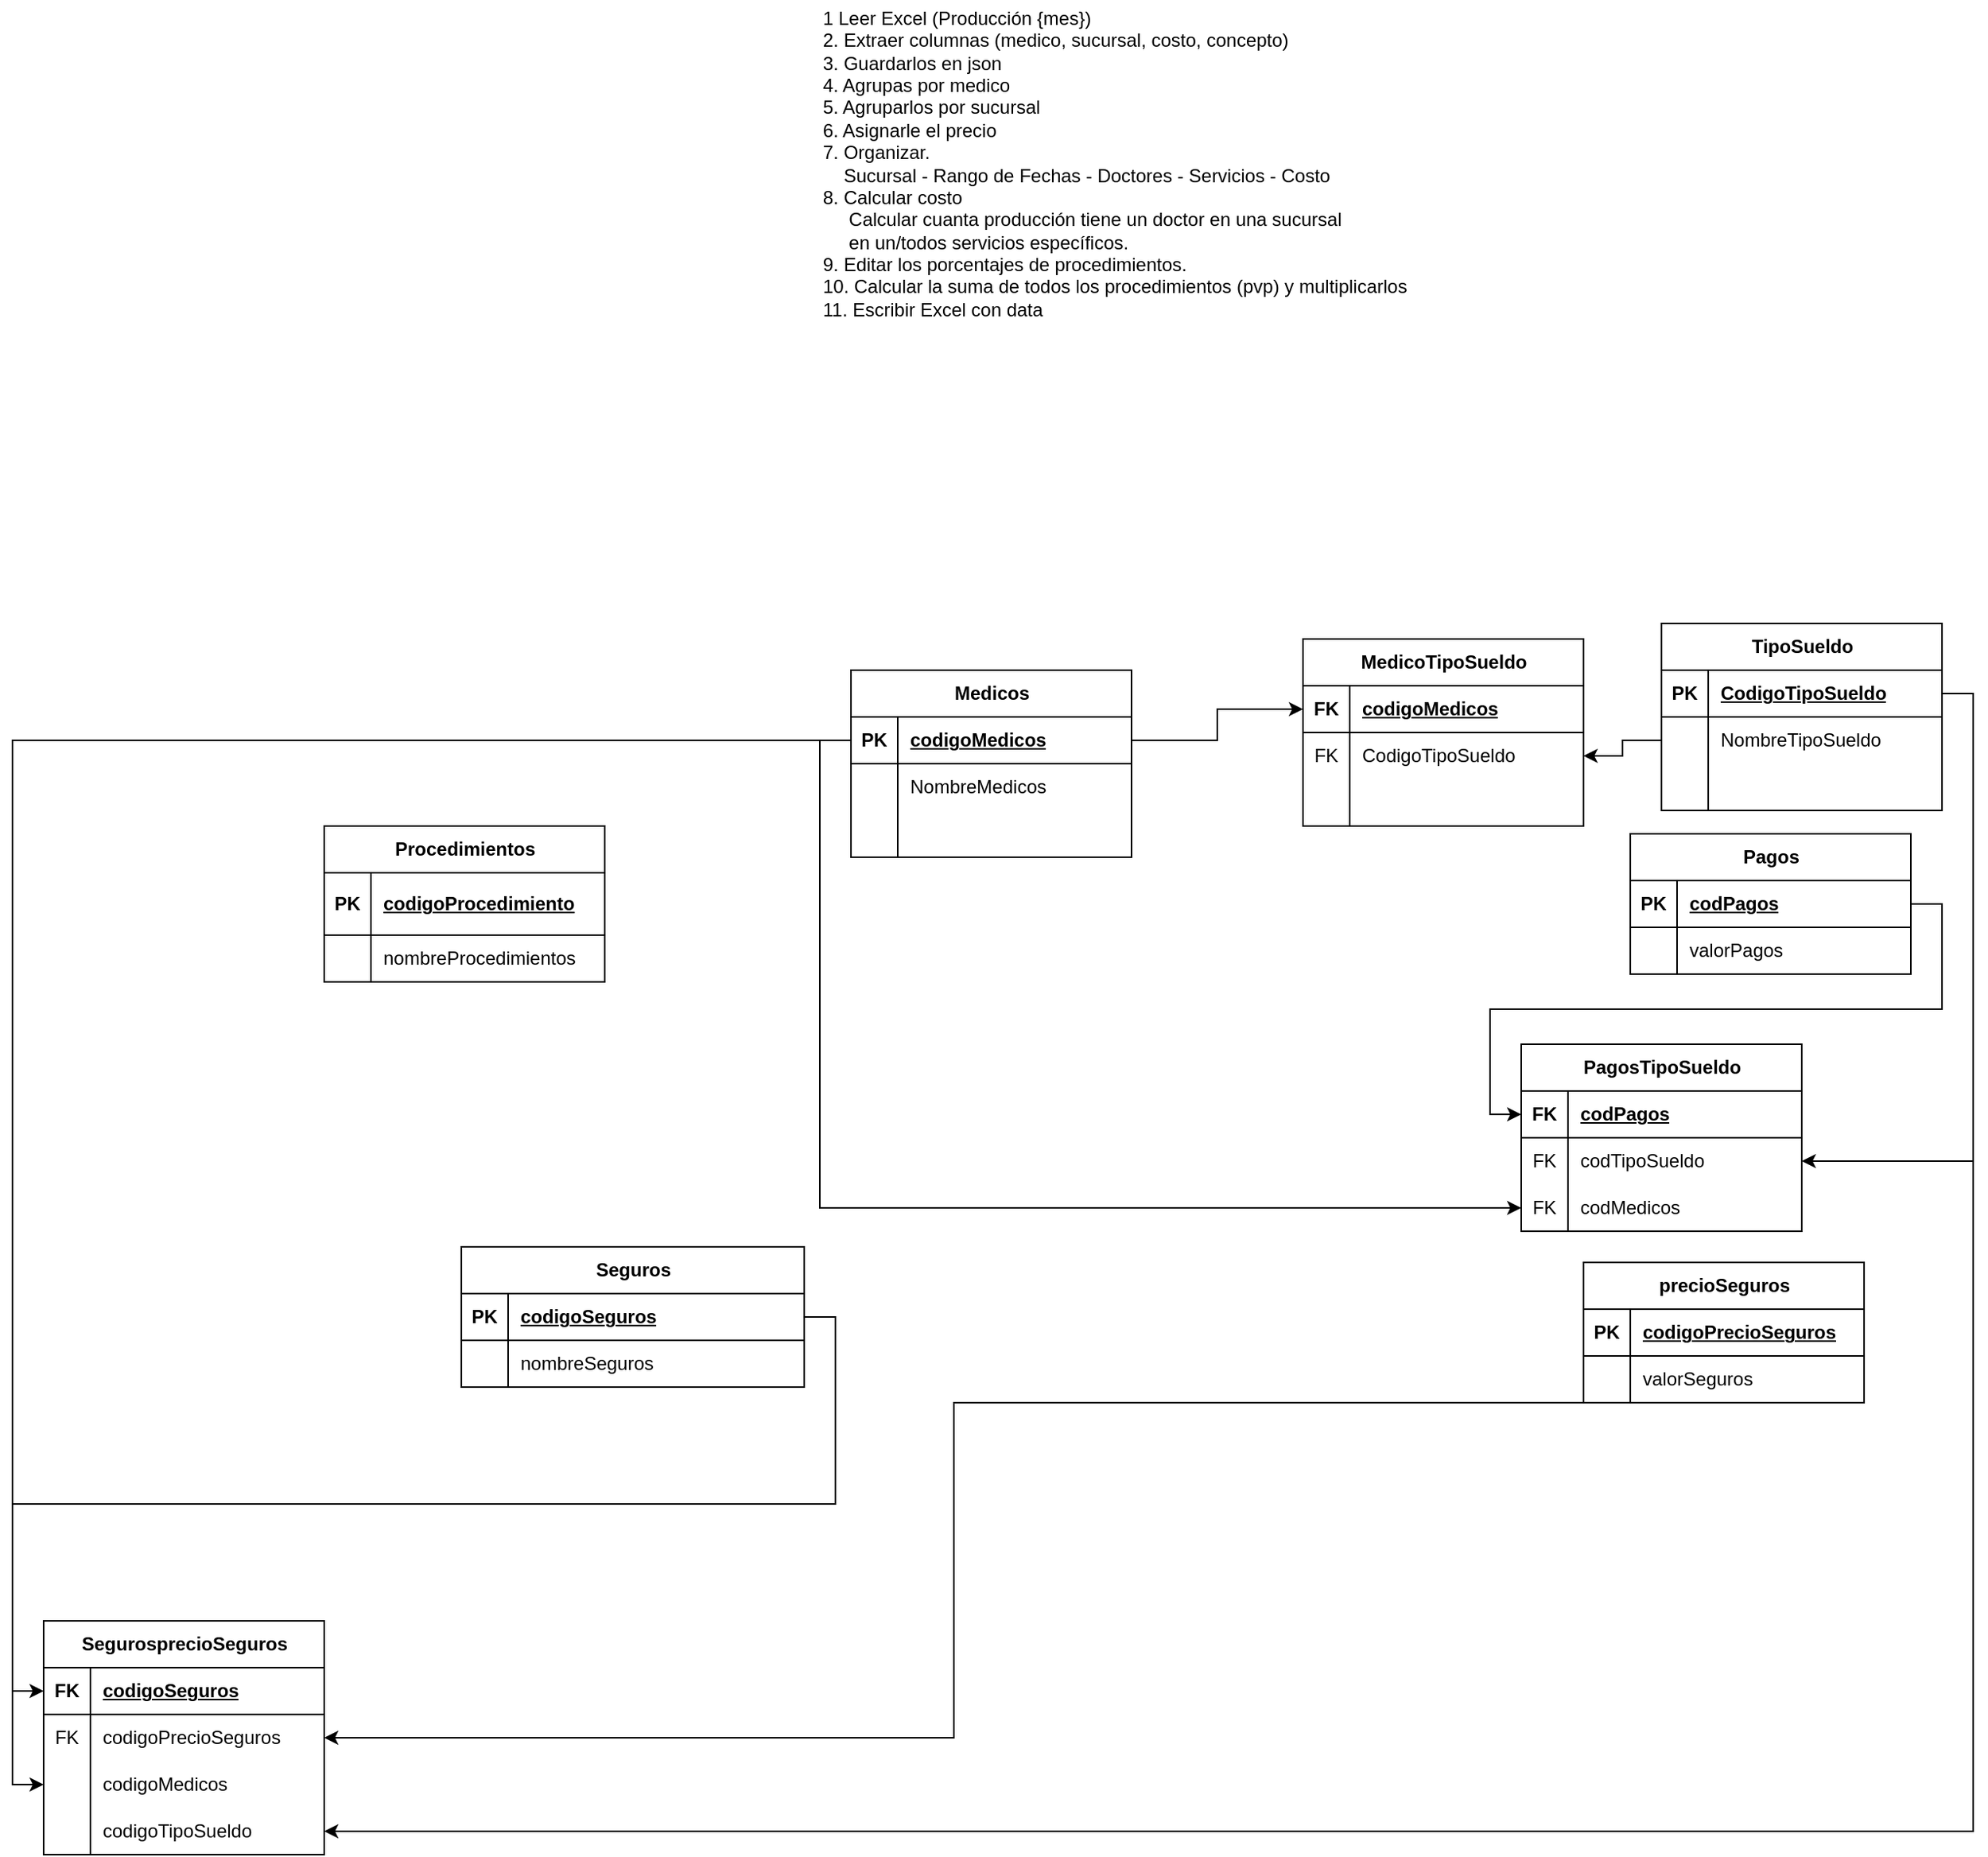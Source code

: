 <mxfile version="24.5.5" type="github">
  <diagram name="Página-1" id="_WE28FnadgoybFpJPaSw">
    <mxGraphModel dx="1909" dy="641" grid="1" gridSize="10" guides="1" tooltips="1" connect="1" arrows="1" fold="1" page="0" pageScale="1" pageWidth="827" pageHeight="1169" math="0" shadow="0">
      <root>
        <mxCell id="0" />
        <mxCell id="1" parent="0" />
        <mxCell id="upnxExd1PIan7JR3uo-e-1" value="&lt;div&gt;1 Leer Excel (Producción {mes})&lt;/div&gt;&lt;div&gt;2. Extraer columnas (medico, sucursal, costo, concepto)&lt;/div&gt;&lt;div&gt;3. Guardarlos en json&lt;/div&gt;&lt;div&gt;4. Agrupas por medico&lt;/div&gt;&lt;div&gt;5. Agruparlos por sucursal&lt;/div&gt;&lt;div&gt;6. Asignarle el precio&lt;/div&gt;&lt;div&gt;7. Organizar.&lt;/div&gt;&lt;div&gt;&amp;nbsp; &amp;nbsp; Sucursal - Rango de Fechas - Doctores - Servicios - Costo&lt;/div&gt;&lt;div&gt;8. Calcular costo&lt;/div&gt;&lt;div&gt;&amp;nbsp; &amp;nbsp; &amp;nbsp;Calcular cuanta producción tiene un doctor en una sucursal&lt;/div&gt;&lt;div&gt;&amp;nbsp; &amp;nbsp; &amp;nbsp;en un/todos servicios específicos.&lt;/div&gt;&lt;div&gt;9. Editar los porcentajes de procedimientos.&lt;/div&gt;&lt;div&gt;10. Calcular la suma de todos los procedimientos (pvp) y multiplicarlos&lt;/div&gt;&lt;div&gt;11. Escribir Excel con data&lt;/div&gt;" style="text;html=1;align=left;verticalAlign=middle;resizable=0;points=[];autosize=1;strokeColor=none;fillColor=none;" parent="1" vertex="1">
          <mxGeometry x="30" y="50" width="400" height="210" as="geometry" />
        </mxCell>
        <mxCell id="yir6PEftknVZN6NvrMHC-11" value="Medicos" style="shape=table;startSize=30;container=1;collapsible=1;childLayout=tableLayout;fixedRows=1;rowLines=0;fontStyle=1;align=center;resizeLast=1;html=1;" vertex="1" parent="1">
          <mxGeometry x="50" y="480" width="180" height="120" as="geometry" />
        </mxCell>
        <mxCell id="yir6PEftknVZN6NvrMHC-12" value="" style="shape=tableRow;horizontal=0;startSize=0;swimlaneHead=0;swimlaneBody=0;fillColor=none;collapsible=0;dropTarget=0;points=[[0,0.5],[1,0.5]];portConstraint=eastwest;top=0;left=0;right=0;bottom=1;" vertex="1" parent="yir6PEftknVZN6NvrMHC-11">
          <mxGeometry y="30" width="180" height="30" as="geometry" />
        </mxCell>
        <mxCell id="yir6PEftknVZN6NvrMHC-13" value="PK" style="shape=partialRectangle;connectable=0;fillColor=none;top=0;left=0;bottom=0;right=0;fontStyle=1;overflow=hidden;whiteSpace=wrap;html=1;" vertex="1" parent="yir6PEftknVZN6NvrMHC-12">
          <mxGeometry width="30" height="30" as="geometry">
            <mxRectangle width="30" height="30" as="alternateBounds" />
          </mxGeometry>
        </mxCell>
        <mxCell id="yir6PEftknVZN6NvrMHC-14" value="codigoMedicos" style="shape=partialRectangle;connectable=0;fillColor=none;top=0;left=0;bottom=0;right=0;align=left;spacingLeft=6;fontStyle=5;overflow=hidden;whiteSpace=wrap;html=1;" vertex="1" parent="yir6PEftknVZN6NvrMHC-12">
          <mxGeometry x="30" width="150" height="30" as="geometry">
            <mxRectangle width="150" height="30" as="alternateBounds" />
          </mxGeometry>
        </mxCell>
        <mxCell id="yir6PEftknVZN6NvrMHC-18" value="" style="shape=tableRow;horizontal=0;startSize=0;swimlaneHead=0;swimlaneBody=0;fillColor=none;collapsible=0;dropTarget=0;points=[[0,0.5],[1,0.5]];portConstraint=eastwest;top=0;left=0;right=0;bottom=0;" vertex="1" parent="yir6PEftknVZN6NvrMHC-11">
          <mxGeometry y="60" width="180" height="30" as="geometry" />
        </mxCell>
        <mxCell id="yir6PEftknVZN6NvrMHC-19" value="" style="shape=partialRectangle;connectable=0;fillColor=none;top=0;left=0;bottom=0;right=0;editable=1;overflow=hidden;whiteSpace=wrap;html=1;" vertex="1" parent="yir6PEftknVZN6NvrMHC-18">
          <mxGeometry width="30" height="30" as="geometry">
            <mxRectangle width="30" height="30" as="alternateBounds" />
          </mxGeometry>
        </mxCell>
        <mxCell id="yir6PEftknVZN6NvrMHC-20" value="NombreMedicos" style="shape=partialRectangle;connectable=0;fillColor=none;top=0;left=0;bottom=0;right=0;align=left;spacingLeft=6;overflow=hidden;whiteSpace=wrap;html=1;" vertex="1" parent="yir6PEftknVZN6NvrMHC-18">
          <mxGeometry x="30" width="150" height="30" as="geometry">
            <mxRectangle width="150" height="30" as="alternateBounds" />
          </mxGeometry>
        </mxCell>
        <mxCell id="yir6PEftknVZN6NvrMHC-21" value="" style="shape=tableRow;horizontal=0;startSize=0;swimlaneHead=0;swimlaneBody=0;fillColor=none;collapsible=0;dropTarget=0;points=[[0,0.5],[1,0.5]];portConstraint=eastwest;top=0;left=0;right=0;bottom=0;" vertex="1" parent="yir6PEftknVZN6NvrMHC-11">
          <mxGeometry y="90" width="180" height="30" as="geometry" />
        </mxCell>
        <mxCell id="yir6PEftknVZN6NvrMHC-22" value="" style="shape=partialRectangle;connectable=0;fillColor=none;top=0;left=0;bottom=0;right=0;editable=1;overflow=hidden;whiteSpace=wrap;html=1;" vertex="1" parent="yir6PEftknVZN6NvrMHC-21">
          <mxGeometry width="30" height="30" as="geometry">
            <mxRectangle width="30" height="30" as="alternateBounds" />
          </mxGeometry>
        </mxCell>
        <mxCell id="yir6PEftknVZN6NvrMHC-23" value="" style="shape=partialRectangle;connectable=0;fillColor=none;top=0;left=0;bottom=0;right=0;align=left;spacingLeft=6;overflow=hidden;whiteSpace=wrap;html=1;" vertex="1" parent="yir6PEftknVZN6NvrMHC-21">
          <mxGeometry x="30" width="150" height="30" as="geometry">
            <mxRectangle width="150" height="30" as="alternateBounds" />
          </mxGeometry>
        </mxCell>
        <mxCell id="yir6PEftknVZN6NvrMHC-24" value="MedicoTipoSueldo" style="shape=table;startSize=30;container=1;collapsible=1;childLayout=tableLayout;fixedRows=1;rowLines=0;fontStyle=1;align=center;resizeLast=1;html=1;" vertex="1" parent="1">
          <mxGeometry x="340" y="460" width="180" height="120" as="geometry" />
        </mxCell>
        <mxCell id="yir6PEftknVZN6NvrMHC-25" value="" style="shape=tableRow;horizontal=0;startSize=0;swimlaneHead=0;swimlaneBody=0;fillColor=none;collapsible=0;dropTarget=0;points=[[0,0.5],[1,0.5]];portConstraint=eastwest;top=0;left=0;right=0;bottom=1;" vertex="1" parent="yir6PEftknVZN6NvrMHC-24">
          <mxGeometry y="30" width="180" height="30" as="geometry" />
        </mxCell>
        <mxCell id="yir6PEftknVZN6NvrMHC-26" value="FK" style="shape=partialRectangle;connectable=0;fillColor=none;top=0;left=0;bottom=0;right=0;fontStyle=1;overflow=hidden;whiteSpace=wrap;html=1;" vertex="1" parent="yir6PEftknVZN6NvrMHC-25">
          <mxGeometry width="30" height="30" as="geometry">
            <mxRectangle width="30" height="30" as="alternateBounds" />
          </mxGeometry>
        </mxCell>
        <mxCell id="yir6PEftknVZN6NvrMHC-27" value="codigoMedicos" style="shape=partialRectangle;connectable=0;fillColor=none;top=0;left=0;bottom=0;right=0;align=left;spacingLeft=6;fontStyle=5;overflow=hidden;whiteSpace=wrap;html=1;" vertex="1" parent="yir6PEftknVZN6NvrMHC-25">
          <mxGeometry x="30" width="150" height="30" as="geometry">
            <mxRectangle width="150" height="30" as="alternateBounds" />
          </mxGeometry>
        </mxCell>
        <mxCell id="yir6PEftknVZN6NvrMHC-28" value="" style="shape=tableRow;horizontal=0;startSize=0;swimlaneHead=0;swimlaneBody=0;fillColor=none;collapsible=0;dropTarget=0;points=[[0,0.5],[1,0.5]];portConstraint=eastwest;top=0;left=0;right=0;bottom=0;" vertex="1" parent="yir6PEftknVZN6NvrMHC-24">
          <mxGeometry y="60" width="180" height="30" as="geometry" />
        </mxCell>
        <mxCell id="yir6PEftknVZN6NvrMHC-29" value="FK" style="shape=partialRectangle;connectable=0;fillColor=none;top=0;left=0;bottom=0;right=0;editable=1;overflow=hidden;whiteSpace=wrap;html=1;" vertex="1" parent="yir6PEftknVZN6NvrMHC-28">
          <mxGeometry width="30" height="30" as="geometry">
            <mxRectangle width="30" height="30" as="alternateBounds" />
          </mxGeometry>
        </mxCell>
        <mxCell id="yir6PEftknVZN6NvrMHC-30" value="CodigoTipoSueldo" style="shape=partialRectangle;connectable=0;fillColor=none;top=0;left=0;bottom=0;right=0;align=left;spacingLeft=6;overflow=hidden;whiteSpace=wrap;html=1;" vertex="1" parent="yir6PEftknVZN6NvrMHC-28">
          <mxGeometry x="30" width="150" height="30" as="geometry">
            <mxRectangle width="150" height="30" as="alternateBounds" />
          </mxGeometry>
        </mxCell>
        <mxCell id="yir6PEftknVZN6NvrMHC-34" value="" style="shape=tableRow;horizontal=0;startSize=0;swimlaneHead=0;swimlaneBody=0;fillColor=none;collapsible=0;dropTarget=0;points=[[0,0.5],[1,0.5]];portConstraint=eastwest;top=0;left=0;right=0;bottom=0;" vertex="1" parent="yir6PEftknVZN6NvrMHC-24">
          <mxGeometry y="90" width="180" height="30" as="geometry" />
        </mxCell>
        <mxCell id="yir6PEftknVZN6NvrMHC-35" value="" style="shape=partialRectangle;connectable=0;fillColor=none;top=0;left=0;bottom=0;right=0;editable=1;overflow=hidden;whiteSpace=wrap;html=1;" vertex="1" parent="yir6PEftknVZN6NvrMHC-34">
          <mxGeometry width="30" height="30" as="geometry">
            <mxRectangle width="30" height="30" as="alternateBounds" />
          </mxGeometry>
        </mxCell>
        <mxCell id="yir6PEftknVZN6NvrMHC-36" value="" style="shape=partialRectangle;connectable=0;fillColor=none;top=0;left=0;bottom=0;right=0;align=left;spacingLeft=6;overflow=hidden;whiteSpace=wrap;html=1;" vertex="1" parent="yir6PEftknVZN6NvrMHC-34">
          <mxGeometry x="30" width="150" height="30" as="geometry">
            <mxRectangle width="150" height="30" as="alternateBounds" />
          </mxGeometry>
        </mxCell>
        <mxCell id="yir6PEftknVZN6NvrMHC-37" value="TipoSueldo" style="shape=table;startSize=30;container=1;collapsible=1;childLayout=tableLayout;fixedRows=1;rowLines=0;fontStyle=1;align=center;resizeLast=1;html=1;" vertex="1" parent="1">
          <mxGeometry x="570" y="450" width="180" height="120" as="geometry" />
        </mxCell>
        <mxCell id="yir6PEftknVZN6NvrMHC-38" value="" style="shape=tableRow;horizontal=0;startSize=0;swimlaneHead=0;swimlaneBody=0;fillColor=none;collapsible=0;dropTarget=0;points=[[0,0.5],[1,0.5]];portConstraint=eastwest;top=0;left=0;right=0;bottom=1;" vertex="1" parent="yir6PEftknVZN6NvrMHC-37">
          <mxGeometry y="30" width="180" height="30" as="geometry" />
        </mxCell>
        <mxCell id="yir6PEftknVZN6NvrMHC-39" value="PK" style="shape=partialRectangle;connectable=0;fillColor=none;top=0;left=0;bottom=0;right=0;fontStyle=1;overflow=hidden;whiteSpace=wrap;html=1;" vertex="1" parent="yir6PEftknVZN6NvrMHC-38">
          <mxGeometry width="30" height="30" as="geometry">
            <mxRectangle width="30" height="30" as="alternateBounds" />
          </mxGeometry>
        </mxCell>
        <mxCell id="yir6PEftknVZN6NvrMHC-40" value="CodigoTipoSueldo" style="shape=partialRectangle;connectable=0;fillColor=none;top=0;left=0;bottom=0;right=0;align=left;spacingLeft=6;fontStyle=5;overflow=hidden;whiteSpace=wrap;html=1;" vertex="1" parent="yir6PEftknVZN6NvrMHC-38">
          <mxGeometry x="30" width="150" height="30" as="geometry">
            <mxRectangle width="150" height="30" as="alternateBounds" />
          </mxGeometry>
        </mxCell>
        <mxCell id="yir6PEftknVZN6NvrMHC-41" value="" style="shape=tableRow;horizontal=0;startSize=0;swimlaneHead=0;swimlaneBody=0;fillColor=none;collapsible=0;dropTarget=0;points=[[0,0.5],[1,0.5]];portConstraint=eastwest;top=0;left=0;right=0;bottom=0;" vertex="1" parent="yir6PEftknVZN6NvrMHC-37">
          <mxGeometry y="60" width="180" height="30" as="geometry" />
        </mxCell>
        <mxCell id="yir6PEftknVZN6NvrMHC-42" value="" style="shape=partialRectangle;connectable=0;fillColor=none;top=0;left=0;bottom=0;right=0;editable=1;overflow=hidden;whiteSpace=wrap;html=1;" vertex="1" parent="yir6PEftknVZN6NvrMHC-41">
          <mxGeometry width="30" height="30" as="geometry">
            <mxRectangle width="30" height="30" as="alternateBounds" />
          </mxGeometry>
        </mxCell>
        <mxCell id="yir6PEftknVZN6NvrMHC-43" value="NombreTipoSueldo" style="shape=partialRectangle;connectable=0;fillColor=none;top=0;left=0;bottom=0;right=0;align=left;spacingLeft=6;overflow=hidden;whiteSpace=wrap;html=1;" vertex="1" parent="yir6PEftknVZN6NvrMHC-41">
          <mxGeometry x="30" width="150" height="30" as="geometry">
            <mxRectangle width="150" height="30" as="alternateBounds" />
          </mxGeometry>
        </mxCell>
        <mxCell id="yir6PEftknVZN6NvrMHC-47" value="" style="shape=tableRow;horizontal=0;startSize=0;swimlaneHead=0;swimlaneBody=0;fillColor=none;collapsible=0;dropTarget=0;points=[[0,0.5],[1,0.5]];portConstraint=eastwest;top=0;left=0;right=0;bottom=0;" vertex="1" parent="yir6PEftknVZN6NvrMHC-37">
          <mxGeometry y="90" width="180" height="30" as="geometry" />
        </mxCell>
        <mxCell id="yir6PEftknVZN6NvrMHC-48" value="" style="shape=partialRectangle;connectable=0;fillColor=none;top=0;left=0;bottom=0;right=0;editable=1;overflow=hidden;whiteSpace=wrap;html=1;" vertex="1" parent="yir6PEftknVZN6NvrMHC-47">
          <mxGeometry width="30" height="30" as="geometry">
            <mxRectangle width="30" height="30" as="alternateBounds" />
          </mxGeometry>
        </mxCell>
        <mxCell id="yir6PEftknVZN6NvrMHC-49" value="" style="shape=partialRectangle;connectable=0;fillColor=none;top=0;left=0;bottom=0;right=0;align=left;spacingLeft=6;overflow=hidden;whiteSpace=wrap;html=1;" vertex="1" parent="yir6PEftknVZN6NvrMHC-47">
          <mxGeometry x="30" width="150" height="30" as="geometry">
            <mxRectangle width="150" height="30" as="alternateBounds" />
          </mxGeometry>
        </mxCell>
        <mxCell id="yir6PEftknVZN6NvrMHC-53" style="edgeStyle=orthogonalEdgeStyle;rounded=0;orthogonalLoop=1;jettySize=auto;html=1;exitX=1;exitY=0.5;exitDx=0;exitDy=0;entryX=0;entryY=0.5;entryDx=0;entryDy=0;" edge="1" parent="1" source="yir6PEftknVZN6NvrMHC-12" target="yir6PEftknVZN6NvrMHC-25">
          <mxGeometry relative="1" as="geometry">
            <mxPoint x="350" y="430" as="targetPoint" />
          </mxGeometry>
        </mxCell>
        <mxCell id="yir6PEftknVZN6NvrMHC-56" style="edgeStyle=orthogonalEdgeStyle;rounded=0;orthogonalLoop=1;jettySize=auto;html=1;exitX=0;exitY=0.5;exitDx=0;exitDy=0;entryX=1;entryY=0.5;entryDx=0;entryDy=0;" edge="1" parent="1" source="yir6PEftknVZN6NvrMHC-41" target="yir6PEftknVZN6NvrMHC-28">
          <mxGeometry relative="1" as="geometry" />
        </mxCell>
        <mxCell id="yir6PEftknVZN6NvrMHC-57" value="Pagos" style="shape=table;startSize=30;container=1;collapsible=1;childLayout=tableLayout;fixedRows=1;rowLines=0;fontStyle=1;align=center;resizeLast=1;html=1;" vertex="1" parent="1">
          <mxGeometry x="550" y="585" width="180" height="90" as="geometry" />
        </mxCell>
        <mxCell id="yir6PEftknVZN6NvrMHC-58" value="" style="shape=tableRow;horizontal=0;startSize=0;swimlaneHead=0;swimlaneBody=0;fillColor=none;collapsible=0;dropTarget=0;points=[[0,0.5],[1,0.5]];portConstraint=eastwest;top=0;left=0;right=0;bottom=1;" vertex="1" parent="yir6PEftknVZN6NvrMHC-57">
          <mxGeometry y="30" width="180" height="30" as="geometry" />
        </mxCell>
        <mxCell id="yir6PEftknVZN6NvrMHC-59" value="PK" style="shape=partialRectangle;connectable=0;fillColor=none;top=0;left=0;bottom=0;right=0;fontStyle=1;overflow=hidden;whiteSpace=wrap;html=1;" vertex="1" parent="yir6PEftknVZN6NvrMHC-58">
          <mxGeometry width="30" height="30" as="geometry">
            <mxRectangle width="30" height="30" as="alternateBounds" />
          </mxGeometry>
        </mxCell>
        <mxCell id="yir6PEftknVZN6NvrMHC-60" value="codPagos" style="shape=partialRectangle;connectable=0;fillColor=none;top=0;left=0;bottom=0;right=0;align=left;spacingLeft=6;fontStyle=5;overflow=hidden;whiteSpace=wrap;html=1;" vertex="1" parent="yir6PEftknVZN6NvrMHC-58">
          <mxGeometry x="30" width="150" height="30" as="geometry">
            <mxRectangle width="150" height="30" as="alternateBounds" />
          </mxGeometry>
        </mxCell>
        <mxCell id="yir6PEftknVZN6NvrMHC-61" value="" style="shape=tableRow;horizontal=0;startSize=0;swimlaneHead=0;swimlaneBody=0;fillColor=none;collapsible=0;dropTarget=0;points=[[0,0.5],[1,0.5]];portConstraint=eastwest;top=0;left=0;right=0;bottom=0;" vertex="1" parent="yir6PEftknVZN6NvrMHC-57">
          <mxGeometry y="60" width="180" height="30" as="geometry" />
        </mxCell>
        <mxCell id="yir6PEftknVZN6NvrMHC-62" value="" style="shape=partialRectangle;connectable=0;fillColor=none;top=0;left=0;bottom=0;right=0;editable=1;overflow=hidden;whiteSpace=wrap;html=1;" vertex="1" parent="yir6PEftknVZN6NvrMHC-61">
          <mxGeometry width="30" height="30" as="geometry">
            <mxRectangle width="30" height="30" as="alternateBounds" />
          </mxGeometry>
        </mxCell>
        <mxCell id="yir6PEftknVZN6NvrMHC-63" value="valorPagos" style="shape=partialRectangle;connectable=0;fillColor=none;top=0;left=0;bottom=0;right=0;align=left;spacingLeft=6;overflow=hidden;whiteSpace=wrap;html=1;" vertex="1" parent="yir6PEftknVZN6NvrMHC-61">
          <mxGeometry x="30" width="150" height="30" as="geometry">
            <mxRectangle width="150" height="30" as="alternateBounds" />
          </mxGeometry>
        </mxCell>
        <mxCell id="yir6PEftknVZN6NvrMHC-70" value="PagosTipoSueldo" style="shape=table;startSize=30;container=1;collapsible=1;childLayout=tableLayout;fixedRows=1;rowLines=0;fontStyle=1;align=center;resizeLast=1;html=1;" vertex="1" parent="1">
          <mxGeometry x="480" y="720" width="180" height="120" as="geometry" />
        </mxCell>
        <mxCell id="yir6PEftknVZN6NvrMHC-71" value="" style="shape=tableRow;horizontal=0;startSize=0;swimlaneHead=0;swimlaneBody=0;fillColor=none;collapsible=0;dropTarget=0;points=[[0,0.5],[1,0.5]];portConstraint=eastwest;top=0;left=0;right=0;bottom=1;" vertex="1" parent="yir6PEftknVZN6NvrMHC-70">
          <mxGeometry y="30" width="180" height="30" as="geometry" />
        </mxCell>
        <mxCell id="yir6PEftknVZN6NvrMHC-72" value="FK" style="shape=partialRectangle;connectable=0;fillColor=none;top=0;left=0;bottom=0;right=0;fontStyle=1;overflow=hidden;whiteSpace=wrap;html=1;" vertex="1" parent="yir6PEftknVZN6NvrMHC-71">
          <mxGeometry width="30" height="30" as="geometry">
            <mxRectangle width="30" height="30" as="alternateBounds" />
          </mxGeometry>
        </mxCell>
        <mxCell id="yir6PEftknVZN6NvrMHC-73" value="codPagos" style="shape=partialRectangle;connectable=0;fillColor=none;top=0;left=0;bottom=0;right=0;align=left;spacingLeft=6;fontStyle=5;overflow=hidden;whiteSpace=wrap;html=1;" vertex="1" parent="yir6PEftknVZN6NvrMHC-71">
          <mxGeometry x="30" width="150" height="30" as="geometry">
            <mxRectangle width="150" height="30" as="alternateBounds" />
          </mxGeometry>
        </mxCell>
        <mxCell id="yir6PEftknVZN6NvrMHC-74" value="" style="shape=tableRow;horizontal=0;startSize=0;swimlaneHead=0;swimlaneBody=0;fillColor=none;collapsible=0;dropTarget=0;points=[[0,0.5],[1,0.5]];portConstraint=eastwest;top=0;left=0;right=0;bottom=0;" vertex="1" parent="yir6PEftknVZN6NvrMHC-70">
          <mxGeometry y="60" width="180" height="30" as="geometry" />
        </mxCell>
        <mxCell id="yir6PEftknVZN6NvrMHC-75" value="FK" style="shape=partialRectangle;connectable=0;fillColor=none;top=0;left=0;bottom=0;right=0;editable=1;overflow=hidden;whiteSpace=wrap;html=1;" vertex="1" parent="yir6PEftknVZN6NvrMHC-74">
          <mxGeometry width="30" height="30" as="geometry">
            <mxRectangle width="30" height="30" as="alternateBounds" />
          </mxGeometry>
        </mxCell>
        <mxCell id="yir6PEftknVZN6NvrMHC-76" value="codTipoSueldo" style="shape=partialRectangle;connectable=0;fillColor=none;top=0;left=0;bottom=0;right=0;align=left;spacingLeft=6;overflow=hidden;whiteSpace=wrap;html=1;" vertex="1" parent="yir6PEftknVZN6NvrMHC-74">
          <mxGeometry x="30" width="150" height="30" as="geometry">
            <mxRectangle width="150" height="30" as="alternateBounds" />
          </mxGeometry>
        </mxCell>
        <mxCell id="yir6PEftknVZN6NvrMHC-77" value="" style="shape=tableRow;horizontal=0;startSize=0;swimlaneHead=0;swimlaneBody=0;fillColor=none;collapsible=0;dropTarget=0;points=[[0,0.5],[1,0.5]];portConstraint=eastwest;top=0;left=0;right=0;bottom=0;" vertex="1" parent="yir6PEftknVZN6NvrMHC-70">
          <mxGeometry y="90" width="180" height="30" as="geometry" />
        </mxCell>
        <mxCell id="yir6PEftknVZN6NvrMHC-78" value="FK" style="shape=partialRectangle;connectable=0;fillColor=none;top=0;left=0;bottom=0;right=0;editable=1;overflow=hidden;whiteSpace=wrap;html=1;" vertex="1" parent="yir6PEftknVZN6NvrMHC-77">
          <mxGeometry width="30" height="30" as="geometry">
            <mxRectangle width="30" height="30" as="alternateBounds" />
          </mxGeometry>
        </mxCell>
        <mxCell id="yir6PEftknVZN6NvrMHC-79" value="codMedicos" style="shape=partialRectangle;connectable=0;fillColor=none;top=0;left=0;bottom=0;right=0;align=left;spacingLeft=6;overflow=hidden;whiteSpace=wrap;html=1;" vertex="1" parent="yir6PEftknVZN6NvrMHC-77">
          <mxGeometry x="30" width="150" height="30" as="geometry">
            <mxRectangle width="150" height="30" as="alternateBounds" />
          </mxGeometry>
        </mxCell>
        <mxCell id="yir6PEftknVZN6NvrMHC-84" style="edgeStyle=orthogonalEdgeStyle;rounded=0;orthogonalLoop=1;jettySize=auto;html=1;exitX=0;exitY=0.5;exitDx=0;exitDy=0;entryX=0;entryY=0.5;entryDx=0;entryDy=0;" edge="1" parent="1" source="yir6PEftknVZN6NvrMHC-12" target="yir6PEftknVZN6NvrMHC-77">
          <mxGeometry relative="1" as="geometry" />
        </mxCell>
        <mxCell id="yir6PEftknVZN6NvrMHC-85" style="edgeStyle=orthogonalEdgeStyle;rounded=0;orthogonalLoop=1;jettySize=auto;html=1;exitX=1;exitY=0.5;exitDx=0;exitDy=0;entryX=0;entryY=0.5;entryDx=0;entryDy=0;" edge="1" parent="1" source="yir6PEftknVZN6NvrMHC-58" target="yir6PEftknVZN6NvrMHC-71">
          <mxGeometry relative="1" as="geometry" />
        </mxCell>
        <mxCell id="yir6PEftknVZN6NvrMHC-86" style="edgeStyle=orthogonalEdgeStyle;rounded=0;orthogonalLoop=1;jettySize=auto;html=1;exitX=1;exitY=0.5;exitDx=0;exitDy=0;entryX=1;entryY=0.5;entryDx=0;entryDy=0;" edge="1" parent="1" source="yir6PEftknVZN6NvrMHC-38" target="yir6PEftknVZN6NvrMHC-74">
          <mxGeometry relative="1" as="geometry" />
        </mxCell>
        <mxCell id="yir6PEftknVZN6NvrMHC-129" value="Seguros" style="shape=table;startSize=30;container=1;collapsible=1;childLayout=tableLayout;fixedRows=1;rowLines=0;fontStyle=1;align=center;resizeLast=1;html=1;" vertex="1" parent="1">
          <mxGeometry x="-200" y="850" width="220" height="90" as="geometry" />
        </mxCell>
        <mxCell id="yir6PEftknVZN6NvrMHC-130" value="" style="shape=tableRow;horizontal=0;startSize=0;swimlaneHead=0;swimlaneBody=0;fillColor=none;collapsible=0;dropTarget=0;points=[[0,0.5],[1,0.5]];portConstraint=eastwest;top=0;left=0;right=0;bottom=1;" vertex="1" parent="yir6PEftknVZN6NvrMHC-129">
          <mxGeometry y="30" width="220" height="30" as="geometry" />
        </mxCell>
        <mxCell id="yir6PEftknVZN6NvrMHC-131" value="PK" style="shape=partialRectangle;connectable=0;fillColor=none;top=0;left=0;bottom=0;right=0;fontStyle=1;overflow=hidden;whiteSpace=wrap;html=1;" vertex="1" parent="yir6PEftknVZN6NvrMHC-130">
          <mxGeometry width="30" height="30" as="geometry">
            <mxRectangle width="30" height="30" as="alternateBounds" />
          </mxGeometry>
        </mxCell>
        <mxCell id="yir6PEftknVZN6NvrMHC-132" value="codigoSeguros" style="shape=partialRectangle;connectable=0;fillColor=none;top=0;left=0;bottom=0;right=0;align=left;spacingLeft=6;fontStyle=5;overflow=hidden;whiteSpace=wrap;html=1;" vertex="1" parent="yir6PEftknVZN6NvrMHC-130">
          <mxGeometry x="30" width="190" height="30" as="geometry">
            <mxRectangle width="190" height="30" as="alternateBounds" />
          </mxGeometry>
        </mxCell>
        <mxCell id="yir6PEftknVZN6NvrMHC-133" value="" style="shape=tableRow;horizontal=0;startSize=0;swimlaneHead=0;swimlaneBody=0;fillColor=none;collapsible=0;dropTarget=0;points=[[0,0.5],[1,0.5]];portConstraint=eastwest;top=0;left=0;right=0;bottom=0;" vertex="1" parent="yir6PEftknVZN6NvrMHC-129">
          <mxGeometry y="60" width="220" height="30" as="geometry" />
        </mxCell>
        <mxCell id="yir6PEftknVZN6NvrMHC-134" value="" style="shape=partialRectangle;connectable=0;fillColor=none;top=0;left=0;bottom=0;right=0;editable=1;overflow=hidden;whiteSpace=wrap;html=1;" vertex="1" parent="yir6PEftknVZN6NvrMHC-133">
          <mxGeometry width="30" height="30" as="geometry">
            <mxRectangle width="30" height="30" as="alternateBounds" />
          </mxGeometry>
        </mxCell>
        <mxCell id="yir6PEftknVZN6NvrMHC-135" value="nombreSeguros" style="shape=partialRectangle;connectable=0;fillColor=none;top=0;left=0;bottom=0;right=0;align=left;spacingLeft=6;overflow=hidden;whiteSpace=wrap;html=1;" vertex="1" parent="yir6PEftknVZN6NvrMHC-133">
          <mxGeometry x="30" width="190" height="30" as="geometry">
            <mxRectangle width="190" height="30" as="alternateBounds" />
          </mxGeometry>
        </mxCell>
        <mxCell id="yir6PEftknVZN6NvrMHC-142" value="precioSeguros" style="shape=table;startSize=30;container=1;collapsible=1;childLayout=tableLayout;fixedRows=1;rowLines=0;fontStyle=1;align=center;resizeLast=1;html=1;" vertex="1" parent="1">
          <mxGeometry x="520" y="860" width="180" height="90" as="geometry" />
        </mxCell>
        <mxCell id="yir6PEftknVZN6NvrMHC-143" value="" style="shape=tableRow;horizontal=0;startSize=0;swimlaneHead=0;swimlaneBody=0;fillColor=none;collapsible=0;dropTarget=0;points=[[0,0.5],[1,0.5]];portConstraint=eastwest;top=0;left=0;right=0;bottom=1;" vertex="1" parent="yir6PEftknVZN6NvrMHC-142">
          <mxGeometry y="30" width="180" height="30" as="geometry" />
        </mxCell>
        <mxCell id="yir6PEftknVZN6NvrMHC-144" value="PK" style="shape=partialRectangle;connectable=0;fillColor=none;top=0;left=0;bottom=0;right=0;fontStyle=1;overflow=hidden;whiteSpace=wrap;html=1;" vertex="1" parent="yir6PEftknVZN6NvrMHC-143">
          <mxGeometry width="30" height="30" as="geometry">
            <mxRectangle width="30" height="30" as="alternateBounds" />
          </mxGeometry>
        </mxCell>
        <mxCell id="yir6PEftknVZN6NvrMHC-145" value="codigoPrecioSeguros" style="shape=partialRectangle;connectable=0;fillColor=none;top=0;left=0;bottom=0;right=0;align=left;spacingLeft=6;fontStyle=5;overflow=hidden;whiteSpace=wrap;html=1;" vertex="1" parent="yir6PEftknVZN6NvrMHC-143">
          <mxGeometry x="30" width="150" height="30" as="geometry">
            <mxRectangle width="150" height="30" as="alternateBounds" />
          </mxGeometry>
        </mxCell>
        <mxCell id="yir6PEftknVZN6NvrMHC-146" value="" style="shape=tableRow;horizontal=0;startSize=0;swimlaneHead=0;swimlaneBody=0;fillColor=none;collapsible=0;dropTarget=0;points=[[0,0.5],[1,0.5]];portConstraint=eastwest;top=0;left=0;right=0;bottom=0;" vertex="1" parent="yir6PEftknVZN6NvrMHC-142">
          <mxGeometry y="60" width="180" height="30" as="geometry" />
        </mxCell>
        <mxCell id="yir6PEftknVZN6NvrMHC-147" value="" style="shape=partialRectangle;connectable=0;fillColor=none;top=0;left=0;bottom=0;right=0;editable=1;overflow=hidden;whiteSpace=wrap;html=1;" vertex="1" parent="yir6PEftknVZN6NvrMHC-146">
          <mxGeometry width="30" height="30" as="geometry">
            <mxRectangle width="30" height="30" as="alternateBounds" />
          </mxGeometry>
        </mxCell>
        <mxCell id="yir6PEftknVZN6NvrMHC-148" value="valorSeguros" style="shape=partialRectangle;connectable=0;fillColor=none;top=0;left=0;bottom=0;right=0;align=left;spacingLeft=6;overflow=hidden;whiteSpace=wrap;html=1;" vertex="1" parent="yir6PEftknVZN6NvrMHC-146">
          <mxGeometry x="30" width="150" height="30" as="geometry">
            <mxRectangle width="150" height="30" as="alternateBounds" />
          </mxGeometry>
        </mxCell>
        <mxCell id="yir6PEftknVZN6NvrMHC-155" value="SegurosprecioSeguros" style="shape=table;startSize=30;container=1;collapsible=1;childLayout=tableLayout;fixedRows=1;rowLines=0;fontStyle=1;align=center;resizeLast=1;html=1;" vertex="1" parent="1">
          <mxGeometry x="-468" y="1090" width="180" height="150" as="geometry" />
        </mxCell>
        <mxCell id="yir6PEftknVZN6NvrMHC-156" value="" style="shape=tableRow;horizontal=0;startSize=0;swimlaneHead=0;swimlaneBody=0;fillColor=none;collapsible=0;dropTarget=0;points=[[0,0.5],[1,0.5]];portConstraint=eastwest;top=0;left=0;right=0;bottom=1;" vertex="1" parent="yir6PEftknVZN6NvrMHC-155">
          <mxGeometry y="30" width="180" height="30" as="geometry" />
        </mxCell>
        <mxCell id="yir6PEftknVZN6NvrMHC-157" value="FK" style="shape=partialRectangle;connectable=0;fillColor=none;top=0;left=0;bottom=0;right=0;fontStyle=1;overflow=hidden;whiteSpace=wrap;html=1;" vertex="1" parent="yir6PEftknVZN6NvrMHC-156">
          <mxGeometry width="30" height="30" as="geometry">
            <mxRectangle width="30" height="30" as="alternateBounds" />
          </mxGeometry>
        </mxCell>
        <mxCell id="yir6PEftknVZN6NvrMHC-158" value="codigoSeguros" style="shape=partialRectangle;connectable=0;fillColor=none;top=0;left=0;bottom=0;right=0;align=left;spacingLeft=6;fontStyle=5;overflow=hidden;whiteSpace=wrap;html=1;" vertex="1" parent="yir6PEftknVZN6NvrMHC-156">
          <mxGeometry x="30" width="150" height="30" as="geometry">
            <mxRectangle width="150" height="30" as="alternateBounds" />
          </mxGeometry>
        </mxCell>
        <mxCell id="yir6PEftknVZN6NvrMHC-159" value="" style="shape=tableRow;horizontal=0;startSize=0;swimlaneHead=0;swimlaneBody=0;fillColor=none;collapsible=0;dropTarget=0;points=[[0,0.5],[1,0.5]];portConstraint=eastwest;top=0;left=0;right=0;bottom=0;" vertex="1" parent="yir6PEftknVZN6NvrMHC-155">
          <mxGeometry y="60" width="180" height="30" as="geometry" />
        </mxCell>
        <mxCell id="yir6PEftknVZN6NvrMHC-160" value="FK" style="shape=partialRectangle;connectable=0;fillColor=none;top=0;left=0;bottom=0;right=0;editable=1;overflow=hidden;whiteSpace=wrap;html=1;" vertex="1" parent="yir6PEftknVZN6NvrMHC-159">
          <mxGeometry width="30" height="30" as="geometry">
            <mxRectangle width="30" height="30" as="alternateBounds" />
          </mxGeometry>
        </mxCell>
        <mxCell id="yir6PEftknVZN6NvrMHC-161" value="codigoPrecioSeguros" style="shape=partialRectangle;connectable=0;fillColor=none;top=0;left=0;bottom=0;right=0;align=left;spacingLeft=6;overflow=hidden;whiteSpace=wrap;html=1;" vertex="1" parent="yir6PEftknVZN6NvrMHC-159">
          <mxGeometry x="30" width="150" height="30" as="geometry">
            <mxRectangle width="150" height="30" as="alternateBounds" />
          </mxGeometry>
        </mxCell>
        <mxCell id="yir6PEftknVZN6NvrMHC-162" value="" style="shape=tableRow;horizontal=0;startSize=0;swimlaneHead=0;swimlaneBody=0;fillColor=none;collapsible=0;dropTarget=0;points=[[0,0.5],[1,0.5]];portConstraint=eastwest;top=0;left=0;right=0;bottom=0;" vertex="1" parent="yir6PEftknVZN6NvrMHC-155">
          <mxGeometry y="90" width="180" height="30" as="geometry" />
        </mxCell>
        <mxCell id="yir6PEftknVZN6NvrMHC-163" value="" style="shape=partialRectangle;connectable=0;fillColor=none;top=0;left=0;bottom=0;right=0;editable=1;overflow=hidden;whiteSpace=wrap;html=1;" vertex="1" parent="yir6PEftknVZN6NvrMHC-162">
          <mxGeometry width="30" height="30" as="geometry">
            <mxRectangle width="30" height="30" as="alternateBounds" />
          </mxGeometry>
        </mxCell>
        <mxCell id="yir6PEftknVZN6NvrMHC-164" value="codigoMedicos" style="shape=partialRectangle;connectable=0;fillColor=none;top=0;left=0;bottom=0;right=0;align=left;spacingLeft=6;overflow=hidden;whiteSpace=wrap;html=1;" vertex="1" parent="yir6PEftknVZN6NvrMHC-162">
          <mxGeometry x="30" width="150" height="30" as="geometry">
            <mxRectangle width="150" height="30" as="alternateBounds" />
          </mxGeometry>
        </mxCell>
        <mxCell id="yir6PEftknVZN6NvrMHC-165" value="" style="shape=tableRow;horizontal=0;startSize=0;swimlaneHead=0;swimlaneBody=0;fillColor=none;collapsible=0;dropTarget=0;points=[[0,0.5],[1,0.5]];portConstraint=eastwest;top=0;left=0;right=0;bottom=0;" vertex="1" parent="yir6PEftknVZN6NvrMHC-155">
          <mxGeometry y="120" width="180" height="30" as="geometry" />
        </mxCell>
        <mxCell id="yir6PEftknVZN6NvrMHC-166" value="" style="shape=partialRectangle;connectable=0;fillColor=none;top=0;left=0;bottom=0;right=0;editable=1;overflow=hidden;whiteSpace=wrap;html=1;" vertex="1" parent="yir6PEftknVZN6NvrMHC-165">
          <mxGeometry width="30" height="30" as="geometry">
            <mxRectangle width="30" height="30" as="alternateBounds" />
          </mxGeometry>
        </mxCell>
        <mxCell id="yir6PEftknVZN6NvrMHC-167" value="codigoTipoSueldo" style="shape=partialRectangle;connectable=0;fillColor=none;top=0;left=0;bottom=0;right=0;align=left;spacingLeft=6;overflow=hidden;whiteSpace=wrap;html=1;" vertex="1" parent="yir6PEftknVZN6NvrMHC-165">
          <mxGeometry x="30" width="150" height="30" as="geometry">
            <mxRectangle width="150" height="30" as="alternateBounds" />
          </mxGeometry>
        </mxCell>
        <mxCell id="yir6PEftknVZN6NvrMHC-168" style="edgeStyle=orthogonalEdgeStyle;rounded=0;orthogonalLoop=1;jettySize=auto;html=1;exitX=1;exitY=0.5;exitDx=0;exitDy=0;entryX=0;entryY=0.5;entryDx=0;entryDy=0;" edge="1" parent="1" source="yir6PEftknVZN6NvrMHC-130" target="yir6PEftknVZN6NvrMHC-156">
          <mxGeometry relative="1" as="geometry">
            <mxPoint x="410" y="1060" as="targetPoint" />
          </mxGeometry>
        </mxCell>
        <mxCell id="yir6PEftknVZN6NvrMHC-169" style="edgeStyle=orthogonalEdgeStyle;rounded=0;orthogonalLoop=1;jettySize=auto;html=1;exitX=0;exitY=0.5;exitDx=0;exitDy=0;entryX=1;entryY=0.5;entryDx=0;entryDy=0;" edge="1" parent="1" source="yir6PEftknVZN6NvrMHC-143" target="yir6PEftknVZN6NvrMHC-155">
          <mxGeometry relative="1" as="geometry">
            <Array as="points">
              <mxPoint x="520" y="950" />
              <mxPoint x="116" y="950" />
              <mxPoint x="116" y="1165" />
            </Array>
          </mxGeometry>
        </mxCell>
        <mxCell id="yir6PEftknVZN6NvrMHC-170" style="edgeStyle=orthogonalEdgeStyle;rounded=0;orthogonalLoop=1;jettySize=auto;html=1;exitX=0;exitY=0.5;exitDx=0;exitDy=0;entryX=0;entryY=0.5;entryDx=0;entryDy=0;" edge="1" parent="1" source="yir6PEftknVZN6NvrMHC-12" target="yir6PEftknVZN6NvrMHC-162">
          <mxGeometry relative="1" as="geometry" />
        </mxCell>
        <mxCell id="yir6PEftknVZN6NvrMHC-172" style="edgeStyle=orthogonalEdgeStyle;rounded=0;orthogonalLoop=1;jettySize=auto;html=1;exitX=1;exitY=0.5;exitDx=0;exitDy=0;entryX=1;entryY=0.5;entryDx=0;entryDy=0;" edge="1" parent="1" source="yir6PEftknVZN6NvrMHC-38" target="yir6PEftknVZN6NvrMHC-165">
          <mxGeometry relative="1" as="geometry" />
        </mxCell>
        <mxCell id="yir6PEftknVZN6NvrMHC-186" value="Procedimientos" style="shape=table;startSize=30;container=1;collapsible=1;childLayout=tableLayout;fixedRows=1;rowLines=0;fontStyle=1;align=center;resizeLast=1;html=1;" vertex="1" parent="1">
          <mxGeometry x="-288" y="580" width="180" height="100" as="geometry" />
        </mxCell>
        <mxCell id="yir6PEftknVZN6NvrMHC-187" value="" style="shape=tableRow;horizontal=0;startSize=0;swimlaneHead=0;swimlaneBody=0;fillColor=none;collapsible=0;dropTarget=0;points=[[0,0.5],[1,0.5]];portConstraint=eastwest;top=0;left=0;right=0;bottom=1;" vertex="1" parent="yir6PEftknVZN6NvrMHC-186">
          <mxGeometry y="30" width="180" height="40" as="geometry" />
        </mxCell>
        <mxCell id="yir6PEftknVZN6NvrMHC-188" value="PK" style="shape=partialRectangle;connectable=0;fillColor=none;top=0;left=0;bottom=0;right=0;fontStyle=1;overflow=hidden;whiteSpace=wrap;html=1;" vertex="1" parent="yir6PEftknVZN6NvrMHC-187">
          <mxGeometry width="30" height="40" as="geometry">
            <mxRectangle width="30" height="40" as="alternateBounds" />
          </mxGeometry>
        </mxCell>
        <mxCell id="yir6PEftknVZN6NvrMHC-189" value="codigoProcedimiento" style="shape=partialRectangle;connectable=0;fillColor=none;top=0;left=0;bottom=0;right=0;align=left;spacingLeft=6;fontStyle=5;overflow=hidden;whiteSpace=wrap;html=1;" vertex="1" parent="yir6PEftknVZN6NvrMHC-187">
          <mxGeometry x="30" width="150" height="40" as="geometry">
            <mxRectangle width="150" height="40" as="alternateBounds" />
          </mxGeometry>
        </mxCell>
        <mxCell id="yir6PEftknVZN6NvrMHC-190" value="" style="shape=tableRow;horizontal=0;startSize=0;swimlaneHead=0;swimlaneBody=0;fillColor=none;collapsible=0;dropTarget=0;points=[[0,0.5],[1,0.5]];portConstraint=eastwest;top=0;left=0;right=0;bottom=0;" vertex="1" parent="yir6PEftknVZN6NvrMHC-186">
          <mxGeometry y="70" width="180" height="30" as="geometry" />
        </mxCell>
        <mxCell id="yir6PEftknVZN6NvrMHC-191" value="" style="shape=partialRectangle;connectable=0;fillColor=none;top=0;left=0;bottom=0;right=0;editable=1;overflow=hidden;whiteSpace=wrap;html=1;" vertex="1" parent="yir6PEftknVZN6NvrMHC-190">
          <mxGeometry width="30" height="30" as="geometry">
            <mxRectangle width="30" height="30" as="alternateBounds" />
          </mxGeometry>
        </mxCell>
        <mxCell id="yir6PEftknVZN6NvrMHC-192" value="nombreProcedimientos" style="shape=partialRectangle;connectable=0;fillColor=none;top=0;left=0;bottom=0;right=0;align=left;spacingLeft=6;overflow=hidden;whiteSpace=wrap;html=1;" vertex="1" parent="yir6PEftknVZN6NvrMHC-190">
          <mxGeometry x="30" width="150" height="30" as="geometry">
            <mxRectangle width="150" height="30" as="alternateBounds" />
          </mxGeometry>
        </mxCell>
      </root>
    </mxGraphModel>
  </diagram>
</mxfile>
